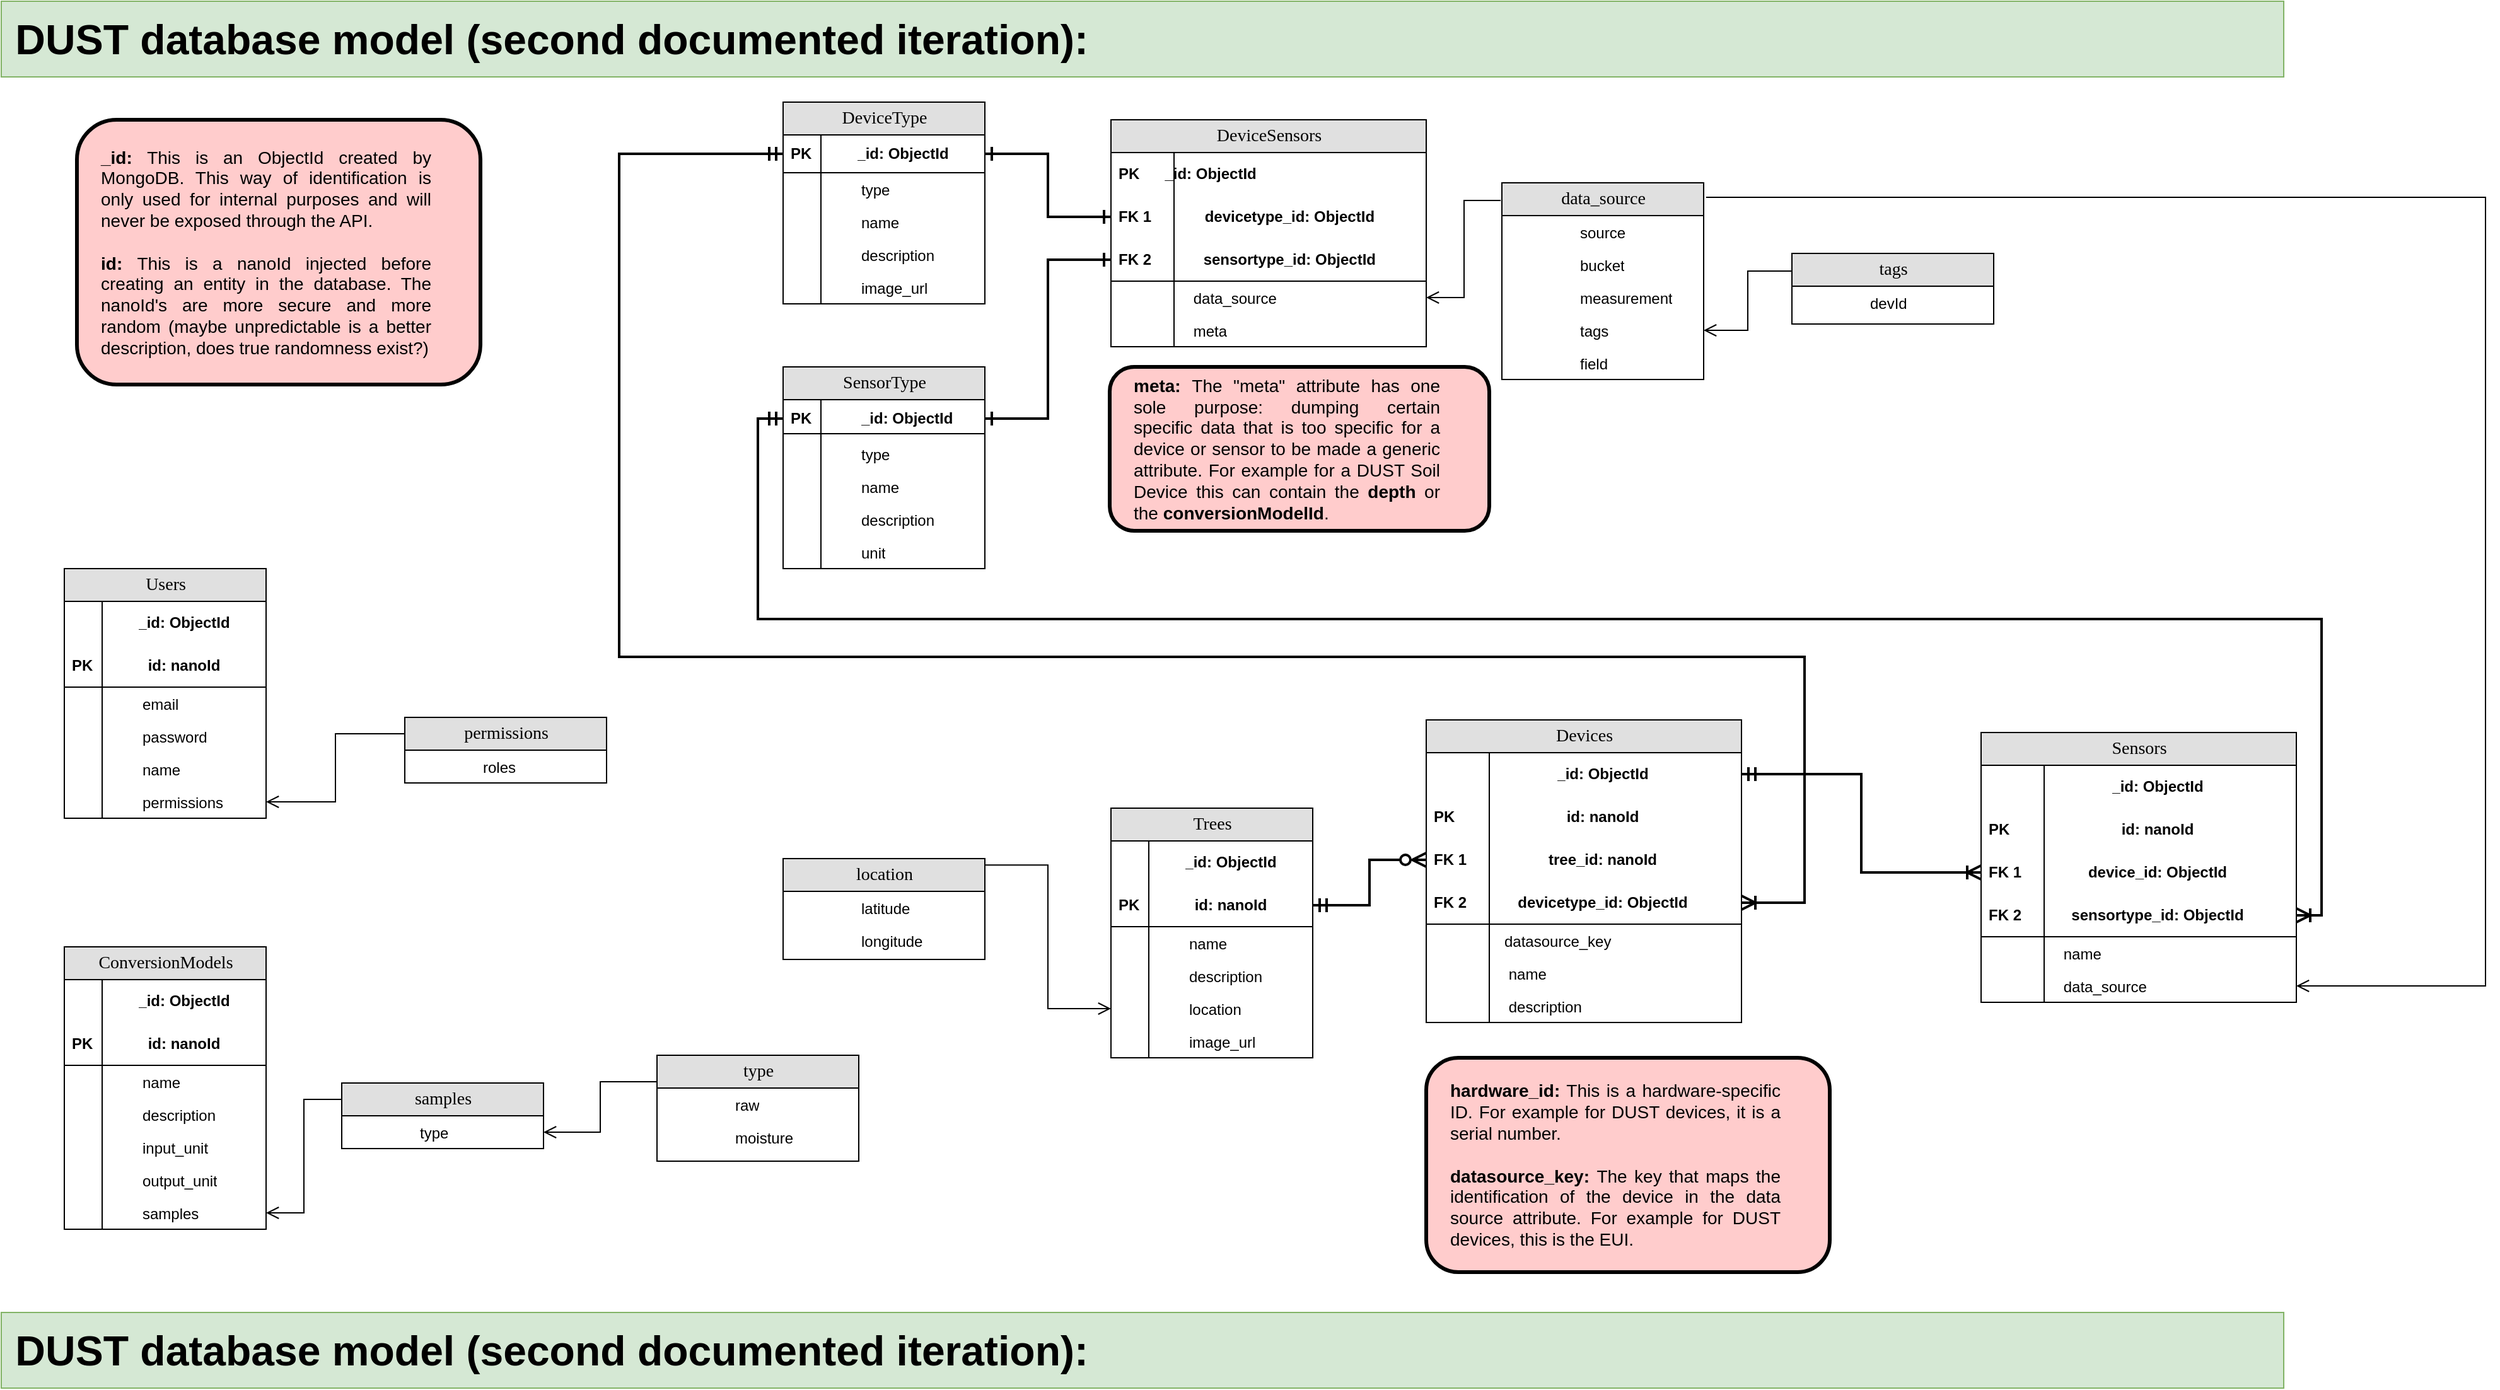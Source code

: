 <mxfile version="20.6.0" type="github">
  <diagram name="Databasemodel" id="e56a1550-8fbb-45ad-956c-1786394a9013">
    <mxGraphModel dx="2770" dy="1263" grid="1" gridSize="10" guides="1" tooltips="1" connect="1" arrows="1" fold="1" page="0" pageScale="1" pageWidth="1100" pageHeight="850" background="#ffffff" math="0" shadow="0">
      <root>
        <mxCell id="0" />
        <mxCell id="1" parent="0" />
        <mxCell id="2e49270ec7c68f3f-1" value="SensorType" style="swimlane;html=1;fontStyle=0;childLayout=stackLayout;horizontal=1;startSize=26;fillColor=#e0e0e0;horizontalStack=0;resizeParent=1;resizeLast=0;collapsible=1;marginBottom=0;swimlaneFillColor=#ffffff;align=center;rounded=0;shadow=0;comic=0;labelBackgroundColor=none;strokeWidth=1;fontFamily=Verdana;fontSize=14" parent="1" vertex="1">
          <mxGeometry x="220" y="310" width="160" height="160" as="geometry">
            <mxRectangle x="290" y="140" width="120" height="30" as="alternateBounds" />
          </mxGeometry>
        </mxCell>
        <mxCell id="2e49270ec7c68f3f-2" value="_id: ObjectId" style="shape=partialRectangle;top=0;left=0;right=0;bottom=0;html=1;align=left;verticalAlign=middle;fillColor=none;spacingLeft=60;spacingRight=4;whiteSpace=wrap;overflow=hidden;rotatable=0;points=[[0,0.5],[1,0.5]];portConstraint=eastwest;dropTarget=0;fontStyle=1;strokeColor=none;strokeWidth=6;labelPosition=center;verticalLabelPosition=middle;" parent="2e49270ec7c68f3f-1" vertex="1">
          <mxGeometry y="26" width="160" height="30" as="geometry" />
        </mxCell>
        <mxCell id="2e49270ec7c68f3f-3" value="PK" style="shape=partialRectangle;fontStyle=1;top=0;left=0;bottom=0;html=1;fillColor=none;align=left;verticalAlign=middle;spacingLeft=4;spacingRight=4;whiteSpace=wrap;overflow=hidden;rotatable=0;points=[];portConstraint=eastwest;part=1;" parent="2e49270ec7c68f3f-2" vertex="1" connectable="0">
          <mxGeometry width="30" height="30" as="geometry" />
        </mxCell>
        <mxCell id="2e49270ec7c68f3f-6" value="type" style="shape=partialRectangle;top=0;left=0;right=0;bottom=0;html=1;align=left;verticalAlign=top;fillColor=none;spacingLeft=60;spacingRight=4;whiteSpace=wrap;overflow=hidden;rotatable=0;points=[[0,0.5],[1,0.5]];portConstraint=eastwest;dropTarget=0;" parent="2e49270ec7c68f3f-1" vertex="1">
          <mxGeometry y="56" width="160" height="26" as="geometry" />
        </mxCell>
        <mxCell id="2e49270ec7c68f3f-7" value="" style="shape=partialRectangle;top=0;left=0;bottom=0;html=1;fillColor=none;align=left;verticalAlign=top;spacingLeft=4;spacingRight=4;whiteSpace=wrap;overflow=hidden;rotatable=0;points=[];portConstraint=eastwest;part=1;" parent="2e49270ec7c68f3f-6" vertex="1" connectable="0">
          <mxGeometry width="30" height="26" as="geometry" />
        </mxCell>
        <mxCell id="Vyco7VZmiszpP_C7B0tZ-24" value="" style="endArrow=none;html=1;rounded=0;fontSize=22;entryX=1;entryY=0.9;entryDx=0;entryDy=0;entryPerimeter=0;" parent="2e49270ec7c68f3f-1" target="2e49270ec7c68f3f-2" edge="1">
          <mxGeometry width="50" height="50" relative="1" as="geometry">
            <mxPoint y="53" as="sourcePoint" />
            <mxPoint x="-90" y="120" as="targetPoint" />
          </mxGeometry>
        </mxCell>
        <mxCell id="Vyco7VZmiszpP_C7B0tZ-25" value="name" style="shape=partialRectangle;top=0;left=0;right=0;bottom=0;html=1;align=left;verticalAlign=top;fillColor=none;spacingLeft=60;spacingRight=4;whiteSpace=wrap;overflow=hidden;rotatable=0;points=[[0,0.5],[1,0.5]];portConstraint=eastwest;dropTarget=0;" parent="2e49270ec7c68f3f-1" vertex="1">
          <mxGeometry y="82" width="160" height="26" as="geometry" />
        </mxCell>
        <mxCell id="Vyco7VZmiszpP_C7B0tZ-26" value="" style="shape=partialRectangle;top=0;left=0;bottom=0;html=1;fillColor=none;align=left;verticalAlign=top;spacingLeft=4;spacingRight=4;whiteSpace=wrap;overflow=hidden;rotatable=0;points=[];portConstraint=eastwest;part=1;" parent="Vyco7VZmiszpP_C7B0tZ-25" vertex="1" connectable="0">
          <mxGeometry width="30" height="26" as="geometry" />
        </mxCell>
        <mxCell id="Vyco7VZmiszpP_C7B0tZ-27" value="description" style="shape=partialRectangle;top=0;left=0;right=0;bottom=0;html=1;align=left;verticalAlign=top;fillColor=none;spacingLeft=60;spacingRight=4;whiteSpace=wrap;overflow=hidden;rotatable=0;points=[[0,0.5],[1,0.5]];portConstraint=eastwest;dropTarget=0;" parent="2e49270ec7c68f3f-1" vertex="1">
          <mxGeometry y="108" width="160" height="26" as="geometry" />
        </mxCell>
        <mxCell id="Vyco7VZmiszpP_C7B0tZ-28" value="" style="shape=partialRectangle;top=0;left=0;bottom=0;html=1;fillColor=none;align=left;verticalAlign=top;spacingLeft=4;spacingRight=4;whiteSpace=wrap;overflow=hidden;rotatable=0;points=[];portConstraint=eastwest;part=1;" parent="Vyco7VZmiszpP_C7B0tZ-27" vertex="1" connectable="0">
          <mxGeometry width="30" height="26" as="geometry" />
        </mxCell>
        <mxCell id="Vyco7VZmiszpP_C7B0tZ-29" value="unit" style="shape=partialRectangle;top=0;left=0;right=0;bottom=0;html=1;align=left;verticalAlign=top;fillColor=none;spacingLeft=60;spacingRight=4;whiteSpace=wrap;overflow=hidden;rotatable=0;points=[[0,0.5],[1,0.5]];portConstraint=eastwest;dropTarget=0;" parent="2e49270ec7c68f3f-1" vertex="1">
          <mxGeometry y="134" width="160" height="26" as="geometry" />
        </mxCell>
        <mxCell id="Vyco7VZmiszpP_C7B0tZ-30" value="" style="shape=partialRectangle;top=0;left=0;bottom=0;html=1;fillColor=none;align=left;verticalAlign=top;spacingLeft=4;spacingRight=4;whiteSpace=wrap;overflow=hidden;rotatable=0;points=[];portConstraint=eastwest;part=1;" parent="Vyco7VZmiszpP_C7B0tZ-29" vertex="1" connectable="0">
          <mxGeometry width="30" height="26" as="geometry" />
        </mxCell>
        <mxCell id="2e49270ec7c68f3f-8" value="DeviceType" style="swimlane;html=1;fontStyle=0;childLayout=stackLayout;horizontal=1;startSize=26;fillColor=#e0e0e0;horizontalStack=0;resizeParent=1;resizeLast=0;collapsible=1;marginBottom=0;swimlaneFillColor=#ffffff;align=center;rounded=0;shadow=0;comic=0;labelBackgroundColor=none;strokeWidth=1;fontFamily=Verdana;fontSize=14;swimlaneLine=1;" parent="1" vertex="1">
          <mxGeometry x="220" y="100" width="160" height="160" as="geometry">
            <mxRectangle x="570" y="154" width="80" height="30" as="alternateBounds" />
          </mxGeometry>
        </mxCell>
        <mxCell id="Vyco7VZmiszpP_C7B0tZ-54" value="_id: ObjectId" style="shape=partialRectangle;top=0;left=0;right=0;bottom=1;html=1;align=center;verticalAlign=middle;fillColor=none;spacingLeft=34;spacingRight=4;whiteSpace=wrap;overflow=hidden;rotatable=0;points=[[0,0.5],[1,0.5]];portConstraint=eastwest;dropTarget=0;fontStyle=1;" parent="2e49270ec7c68f3f-8" vertex="1">
          <mxGeometry y="26" width="160" height="30" as="geometry" />
        </mxCell>
        <mxCell id="Vyco7VZmiszpP_C7B0tZ-55" value="&lt;b&gt;PK&lt;/b&gt;" style="shape=partialRectangle;top=0;left=0;bottom=0;html=1;fillColor=none;align=left;verticalAlign=middle;spacingLeft=4;spacingRight=4;whiteSpace=wrap;overflow=hidden;rotatable=0;points=[];portConstraint=eastwest;part=1;" parent="Vyco7VZmiszpP_C7B0tZ-54" vertex="1" connectable="0">
          <mxGeometry width="30" height="30" as="geometry" />
        </mxCell>
        <mxCell id="Vyco7VZmiszpP_C7B0tZ-33" value="type" style="shape=partialRectangle;top=0;left=0;right=0;bottom=0;html=1;align=left;verticalAlign=top;fillColor=none;spacingLeft=60;spacingRight=4;whiteSpace=wrap;overflow=hidden;rotatable=0;points=[[0,0.5],[1,0.5]];portConstraint=eastwest;dropTarget=0;" parent="2e49270ec7c68f3f-8" vertex="1">
          <mxGeometry y="56" width="160" height="26" as="geometry" />
        </mxCell>
        <mxCell id="Vyco7VZmiszpP_C7B0tZ-34" value="" style="shape=partialRectangle;top=0;left=0;bottom=0;html=1;fillColor=none;align=left;verticalAlign=top;spacingLeft=4;spacingRight=4;whiteSpace=wrap;overflow=hidden;rotatable=0;points=[];portConstraint=eastwest;part=1;" parent="Vyco7VZmiszpP_C7B0tZ-33" vertex="1" connectable="0">
          <mxGeometry width="30" height="26" as="geometry" />
        </mxCell>
        <mxCell id="Vyco7VZmiszpP_C7B0tZ-35" value="name" style="shape=partialRectangle;top=0;left=0;right=0;bottom=0;html=1;align=left;verticalAlign=top;fillColor=none;spacingLeft=60;spacingRight=4;whiteSpace=wrap;overflow=hidden;rotatable=0;points=[[0,0.5],[1,0.5]];portConstraint=eastwest;dropTarget=0;" parent="2e49270ec7c68f3f-8" vertex="1">
          <mxGeometry y="82" width="160" height="26" as="geometry" />
        </mxCell>
        <mxCell id="Vyco7VZmiszpP_C7B0tZ-36" value="" style="shape=partialRectangle;top=0;left=0;bottom=0;html=1;fillColor=none;align=left;verticalAlign=top;spacingLeft=4;spacingRight=4;whiteSpace=wrap;overflow=hidden;rotatable=0;points=[];portConstraint=eastwest;part=1;" parent="Vyco7VZmiszpP_C7B0tZ-35" vertex="1" connectable="0">
          <mxGeometry width="30" height="26" as="geometry" />
        </mxCell>
        <mxCell id="Vyco7VZmiszpP_C7B0tZ-37" value="description" style="shape=partialRectangle;top=0;left=0;right=0;bottom=0;html=1;align=left;verticalAlign=top;fillColor=none;spacingLeft=60;spacingRight=4;whiteSpace=wrap;overflow=hidden;rotatable=0;points=[[0,0.5],[1,0.5]];portConstraint=eastwest;dropTarget=0;" parent="2e49270ec7c68f3f-8" vertex="1">
          <mxGeometry y="108" width="160" height="26" as="geometry" />
        </mxCell>
        <mxCell id="Vyco7VZmiszpP_C7B0tZ-38" value="" style="shape=partialRectangle;top=0;left=0;bottom=0;html=1;fillColor=none;align=left;verticalAlign=top;spacingLeft=4;spacingRight=4;whiteSpace=wrap;overflow=hidden;rotatable=0;points=[];portConstraint=eastwest;part=1;" parent="Vyco7VZmiszpP_C7B0tZ-37" vertex="1" connectable="0">
          <mxGeometry width="30" height="26" as="geometry" />
        </mxCell>
        <mxCell id="Vyco7VZmiszpP_C7B0tZ-40" value="image_url" style="shape=partialRectangle;top=0;left=0;right=0;bottom=0;html=1;align=left;verticalAlign=top;fillColor=none;spacingLeft=60;spacingRight=4;whiteSpace=wrap;overflow=hidden;rotatable=0;points=[[0,0.5],[1,0.5]];portConstraint=eastwest;dropTarget=0;" parent="2e49270ec7c68f3f-8" vertex="1">
          <mxGeometry y="134" width="160" height="26" as="geometry" />
        </mxCell>
        <mxCell id="Vyco7VZmiszpP_C7B0tZ-41" value="" style="shape=partialRectangle;top=0;left=0;bottom=0;html=1;fillColor=none;align=left;verticalAlign=top;spacingLeft=4;spacingRight=4;whiteSpace=wrap;overflow=hidden;rotatable=0;points=[];portConstraint=eastwest;part=1;" parent="Vyco7VZmiszpP_C7B0tZ-40" vertex="1" connectable="0">
          <mxGeometry width="30" height="26" as="geometry" />
        </mxCell>
        <mxCell id="2e49270ec7c68f3f-19" value="DeviceSensors" style="swimlane;html=1;fontStyle=0;childLayout=stackLayout;horizontal=1;startSize=26;fillColor=#e0e0e0;horizontalStack=0;resizeParent=1;resizeLast=0;collapsible=1;marginBottom=0;swimlaneFillColor=#ffffff;align=center;rounded=0;shadow=0;comic=0;labelBackgroundColor=none;strokeWidth=1;fontFamily=Verdana;fontSize=14" parent="1" vertex="1">
          <mxGeometry x="480" y="114" width="250" height="180" as="geometry" />
        </mxCell>
        <mxCell id="2e49270ec7c68f3f-20" value="&lt;div style=&quot;&quot;&gt;&lt;span style=&quot;background-color: initial;&quot;&gt;&lt;span style=&quot;white-space: pre;&quot;&gt; &lt;/span&gt;&lt;span style=&quot;white-space: pre;&quot;&gt; &lt;/span&gt;_id: ObjectId&lt;/span&gt;&lt;/div&gt;" style="shape=partialRectangle;top=0;left=0;right=0;bottom=1;html=1;align=left;verticalAlign=middle;fillColor=none;spacingLeft=34;spacingRight=4;whiteSpace=wrap;overflow=hidden;rotatable=0;points=[[0,0.5],[1,0.5]];portConstraint=eastwest;dropTarget=0;fontStyle=1;strokeColor=none;" parent="2e49270ec7c68f3f-19" vertex="1">
          <mxGeometry y="26" width="250" height="34" as="geometry" />
        </mxCell>
        <mxCell id="2e49270ec7c68f3f-21" value="&lt;b&gt;PK&lt;/b&gt;" style="shape=partialRectangle;top=0;left=0;bottom=0;html=1;fillColor=none;align=left;verticalAlign=middle;spacingLeft=4;spacingRight=4;whiteSpace=wrap;overflow=hidden;rotatable=0;points=[];portConstraint=eastwest;part=1;" parent="2e49270ec7c68f3f-20" vertex="1" connectable="0">
          <mxGeometry width="50" height="34" as="geometry" />
        </mxCell>
        <mxCell id="Vyco7VZmiszpP_C7B0tZ-42" value="&lt;span style=&quot;white-space: pre;&quot;&gt; &lt;/span&gt;devicetype_id: ObjectId" style="shape=partialRectangle;top=0;left=0;right=0;bottom=1;html=1;align=center;verticalAlign=middle;fillColor=none;spacingLeft=34;spacingRight=4;whiteSpace=wrap;overflow=hidden;rotatable=0;points=[[0,0.5],[1,0.5]];portConstraint=eastwest;dropTarget=0;fontStyle=1;strokeColor=none;" parent="2e49270ec7c68f3f-19" vertex="1">
          <mxGeometry y="60" width="250" height="34" as="geometry" />
        </mxCell>
        <mxCell id="Vyco7VZmiszpP_C7B0tZ-43" value="&lt;b&gt;FK 1&lt;/b&gt;" style="shape=partialRectangle;top=0;left=0;bottom=0;html=1;fillColor=none;align=left;verticalAlign=middle;spacingLeft=4;spacingRight=4;whiteSpace=wrap;overflow=hidden;rotatable=0;points=[];portConstraint=eastwest;part=1;" parent="Vyco7VZmiszpP_C7B0tZ-42" vertex="1" connectable="0">
          <mxGeometry width="50" height="34" as="geometry" />
        </mxCell>
        <mxCell id="Vyco7VZmiszpP_C7B0tZ-44" value="&lt;span style=&quot;white-space: pre;&quot;&gt; &lt;/span&gt;sensortype_id: ObjectId" style="shape=partialRectangle;top=0;left=0;right=0;bottom=1;html=1;align=center;verticalAlign=middle;fillColor=none;spacingLeft=34;spacingRight=4;whiteSpace=wrap;overflow=hidden;rotatable=0;points=[[0,0.5],[1,0.5]];portConstraint=eastwest;dropTarget=0;fontStyle=1;strokeColor=default;" parent="2e49270ec7c68f3f-19" vertex="1">
          <mxGeometry y="94" width="250" height="34" as="geometry" />
        </mxCell>
        <mxCell id="Vyco7VZmiszpP_C7B0tZ-45" value="&lt;b&gt;FK 2&lt;/b&gt;" style="shape=partialRectangle;top=0;left=0;bottom=0;html=1;fillColor=none;align=left;verticalAlign=middle;spacingLeft=4;spacingRight=4;whiteSpace=wrap;overflow=hidden;rotatable=0;points=[];portConstraint=eastwest;part=1;" parent="Vyco7VZmiszpP_C7B0tZ-44" vertex="1" connectable="0">
          <mxGeometry width="50" height="34" as="geometry" />
        </mxCell>
        <mxCell id="Vyco7VZmiszpP_C7B0tZ-56" value="&lt;span style=&quot;white-space: pre;&quot;&gt; &lt;/span&gt;data_source" style="shape=partialRectangle;top=0;left=0;right=0;bottom=0;html=1;align=left;verticalAlign=top;fillColor=none;spacingLeft=60;spacingRight=4;whiteSpace=wrap;overflow=hidden;rotatable=0;points=[[0,0.5],[1,0.5]];portConstraint=eastwest;dropTarget=0;" parent="2e49270ec7c68f3f-19" vertex="1">
          <mxGeometry y="128" width="250" height="26" as="geometry" />
        </mxCell>
        <mxCell id="Vyco7VZmiszpP_C7B0tZ-57" value="" style="shape=partialRectangle;top=0;left=0;bottom=0;html=1;fillColor=none;align=left;verticalAlign=top;spacingLeft=4;spacingRight=4;whiteSpace=wrap;overflow=hidden;rotatable=0;points=[];portConstraint=eastwest;part=1;" parent="Vyco7VZmiszpP_C7B0tZ-56" vertex="1" connectable="0">
          <mxGeometry width="50" height="26" as="geometry" />
        </mxCell>
        <mxCell id="Vyco7VZmiszpP_C7B0tZ-58" value="&lt;span style=&quot;white-space: pre;&quot;&gt; &lt;/span&gt;meta" style="shape=partialRectangle;top=0;left=0;right=0;bottom=0;html=1;align=left;verticalAlign=top;fillColor=none;spacingLeft=60;spacingRight=4;whiteSpace=wrap;overflow=hidden;rotatable=0;points=[[0,0.5],[1,0.5]];portConstraint=eastwest;dropTarget=0;" parent="2e49270ec7c68f3f-19" vertex="1">
          <mxGeometry y="154" width="250" height="26" as="geometry" />
        </mxCell>
        <mxCell id="Vyco7VZmiszpP_C7B0tZ-59" value="" style="shape=partialRectangle;top=0;left=0;bottom=0;html=1;fillColor=none;align=left;verticalAlign=top;spacingLeft=4;spacingRight=4;whiteSpace=wrap;overflow=hidden;rotatable=0;points=[];portConstraint=eastwest;part=1;" parent="Vyco7VZmiszpP_C7B0tZ-58" vertex="1" connectable="0">
          <mxGeometry width="50" height="26" as="geometry" />
        </mxCell>
        <mxCell id="2e49270ec7c68f3f-64" value="data_source" style="swimlane;html=1;fontStyle=0;childLayout=stackLayout;horizontal=1;startSize=26;fillColor=#e0e0e0;horizontalStack=0;resizeParent=1;resizeLast=0;collapsible=1;marginBottom=0;swimlaneFillColor=#ffffff;align=center;rounded=0;shadow=0;comic=0;labelBackgroundColor=none;strokeWidth=1;fontFamily=Verdana;fontSize=14" parent="1" vertex="1">
          <mxGeometry x="790" y="164" width="160" height="156" as="geometry" />
        </mxCell>
        <mxCell id="2e49270ec7c68f3f-69" value="source" style="shape=partialRectangle;top=0;left=0;right=0;bottom=0;html=1;align=left;verticalAlign=top;fillColor=none;spacingLeft=60;spacingRight=4;whiteSpace=wrap;overflow=hidden;rotatable=0;points=[[0,0.5],[1,0.5]];portConstraint=eastwest;dropTarget=0;" parent="2e49270ec7c68f3f-64" vertex="1">
          <mxGeometry y="26" width="160" height="26" as="geometry" />
        </mxCell>
        <mxCell id="Vyco7VZmiszpP_C7B0tZ-60" value="bucket" style="shape=partialRectangle;top=0;left=0;right=0;bottom=0;html=1;align=left;verticalAlign=top;fillColor=none;spacingLeft=60;spacingRight=4;whiteSpace=wrap;overflow=hidden;rotatable=0;points=[[0,0.5],[1,0.5]];portConstraint=eastwest;dropTarget=0;" parent="2e49270ec7c68f3f-64" vertex="1">
          <mxGeometry y="52" width="160" height="26" as="geometry" />
        </mxCell>
        <mxCell id="Vyco7VZmiszpP_C7B0tZ-61" value="measurement" style="shape=partialRectangle;top=0;left=0;right=0;bottom=0;html=1;align=left;verticalAlign=top;fillColor=none;spacingLeft=60;spacingRight=4;whiteSpace=wrap;overflow=hidden;rotatable=0;points=[[0,0.5],[1,0.5]];portConstraint=eastwest;dropTarget=0;" parent="2e49270ec7c68f3f-64" vertex="1">
          <mxGeometry y="78" width="160" height="26" as="geometry" />
        </mxCell>
        <mxCell id="Vyco7VZmiszpP_C7B0tZ-62" value="tags" style="shape=partialRectangle;top=0;left=0;right=0;bottom=0;html=1;align=left;verticalAlign=top;fillColor=none;spacingLeft=60;spacingRight=4;whiteSpace=wrap;overflow=hidden;rotatable=0;points=[[0,0.5],[1,0.5]];portConstraint=eastwest;dropTarget=0;" parent="2e49270ec7c68f3f-64" vertex="1">
          <mxGeometry y="104" width="160" height="26" as="geometry" />
        </mxCell>
        <mxCell id="Vyco7VZmiszpP_C7B0tZ-63" value="field" style="shape=partialRectangle;top=0;left=0;right=0;bottom=0;html=1;align=left;verticalAlign=top;fillColor=none;spacingLeft=60;spacingRight=4;whiteSpace=wrap;overflow=hidden;rotatable=0;points=[[0,0.5],[1,0.5]];portConstraint=eastwest;dropTarget=0;" parent="2e49270ec7c68f3f-64" vertex="1">
          <mxGeometry y="130" width="160" height="26" as="geometry" />
        </mxCell>
        <mxCell id="Vyco7VZmiszpP_C7B0tZ-2" value="&lt;font style=&quot;font-size: 33px;&quot;&gt;&lt;span style=&quot;font-size: 33px;&quot;&gt;&lt;span style=&quot;white-space: pre; font-size: 33px;&quot;&gt; &lt;/span&gt;DUST database model (second documented iteration):&lt;/span&gt;&lt;/font&gt;" style="rounded=0;whiteSpace=wrap;html=1;fillColor=#d5e8d4;strokeColor=#82b366;align=left;fontStyle=1;fontSize=33;" parent="1" vertex="1">
          <mxGeometry x="-400" y="20" width="1810" height="60" as="geometry" />
        </mxCell>
        <mxCell id="Vyco7VZmiszpP_C7B0tZ-48" style="edgeStyle=orthogonalEdgeStyle;rounded=0;orthogonalLoop=1;jettySize=auto;html=1;exitX=0;exitY=0.5;exitDx=0;exitDy=0;entryX=1;entryY=0.5;entryDx=0;entryDy=0;fontSize=22;startArrow=ERone;startFill=0;endArrow=ERone;endFill=0;strokeWidth=2;endSize=8;startSize=8;" parent="1" source="Vyco7VZmiszpP_C7B0tZ-44" target="2e49270ec7c68f3f-2" edge="1">
          <mxGeometry relative="1" as="geometry" />
        </mxCell>
        <mxCell id="Vyco7VZmiszpP_C7B0tZ-49" style="edgeStyle=orthogonalEdgeStyle;rounded=0;orthogonalLoop=1;jettySize=auto;html=1;exitX=0;exitY=0.5;exitDx=0;exitDy=0;entryX=1;entryY=0.5;entryDx=0;entryDy=0;fontSize=22;startArrow=ERone;startFill=0;endArrow=ERone;endFill=0;strokeWidth=2;endSize=8;startSize=8;" parent="1" source="Vyco7VZmiszpP_C7B0tZ-42" target="Vyco7VZmiszpP_C7B0tZ-54" edge="1">
          <mxGeometry relative="1" as="geometry" />
        </mxCell>
        <mxCell id="Vyco7VZmiszpP_C7B0tZ-65" value="tags" style="swimlane;html=1;fontStyle=0;childLayout=stackLayout;horizontal=1;startSize=26;fillColor=#e0e0e0;horizontalStack=0;resizeParent=1;resizeLast=0;collapsible=1;marginBottom=0;swimlaneFillColor=#ffffff;align=center;rounded=0;shadow=0;comic=0;labelBackgroundColor=none;strokeWidth=1;fontFamily=Verdana;fontSize=14" parent="1" vertex="1">
          <mxGeometry x="1020" y="220" width="160" height="56" as="geometry" />
        </mxCell>
        <mxCell id="Vyco7VZmiszpP_C7B0tZ-66" value="devId" style="shape=partialRectangle;top=0;left=0;right=0;bottom=0;html=1;align=left;verticalAlign=top;fillColor=none;spacingLeft=60;spacingRight=4;whiteSpace=wrap;overflow=hidden;rotatable=0;points=[[0,0.5],[1,0.5]];portConstraint=eastwest;dropTarget=0;" parent="Vyco7VZmiszpP_C7B0tZ-65" vertex="1">
          <mxGeometry y="26" width="160" height="26" as="geometry" />
        </mxCell>
        <mxCell id="Vyco7VZmiszpP_C7B0tZ-71" style="edgeStyle=orthogonalEdgeStyle;rounded=0;orthogonalLoop=1;jettySize=auto;html=1;exitX=1;exitY=0.5;exitDx=0;exitDy=0;entryX=-0.006;entryY=0.09;entryDx=0;entryDy=0;entryPerimeter=0;fontSize=22;startArrow=open;startFill=0;endArrow=none;endFill=0;endSize=8;startSize=8;" parent="1" source="Vyco7VZmiszpP_C7B0tZ-56" target="2e49270ec7c68f3f-64" edge="1">
          <mxGeometry relative="1" as="geometry" />
        </mxCell>
        <mxCell id="Vyco7VZmiszpP_C7B0tZ-72" style="edgeStyle=orthogonalEdgeStyle;rounded=0;orthogonalLoop=1;jettySize=auto;html=1;exitX=1;exitY=0.5;exitDx=0;exitDy=0;entryX=0;entryY=0.25;entryDx=0;entryDy=0;fontSize=22;startArrow=open;startFill=0;endArrow=none;endFill=0;endSize=8;startSize=8;" parent="1" source="Vyco7VZmiszpP_C7B0tZ-62" target="Vyco7VZmiszpP_C7B0tZ-65" edge="1">
          <mxGeometry relative="1" as="geometry" />
        </mxCell>
        <mxCell id="Vyco7VZmiszpP_C7B0tZ-85" value="Trees" style="swimlane;html=1;fontStyle=0;childLayout=stackLayout;horizontal=1;startSize=26;fillColor=#e0e0e0;horizontalStack=0;resizeParent=1;resizeLast=0;collapsible=1;marginBottom=0;swimlaneFillColor=#ffffff;align=center;rounded=0;shadow=0;comic=0;labelBackgroundColor=none;strokeWidth=1;fontFamily=Verdana;fontSize=14" parent="1" vertex="1">
          <mxGeometry x="480" y="660" width="160" height="198" as="geometry" />
        </mxCell>
        <mxCell id="Vyco7VZmiszpP_C7B0tZ-86" value="_id: ObjectId" style="shape=partialRectangle;top=0;left=0;right=0;bottom=1;html=1;align=center;verticalAlign=middle;fillColor=none;spacingLeft=34;spacingRight=4;whiteSpace=wrap;overflow=hidden;rotatable=0;points=[[0,0.5],[1,0.5]];portConstraint=eastwest;dropTarget=0;fontStyle=1;strokeColor=none;" parent="Vyco7VZmiszpP_C7B0tZ-85" vertex="1">
          <mxGeometry y="26" width="160" height="34" as="geometry" />
        </mxCell>
        <mxCell id="Vyco7VZmiszpP_C7B0tZ-87" value="" style="shape=partialRectangle;top=0;left=0;bottom=0;html=1;fillColor=none;align=left;verticalAlign=middle;spacingLeft=4;spacingRight=4;whiteSpace=wrap;overflow=hidden;rotatable=0;points=[];portConstraint=eastwest;part=1;" parent="Vyco7VZmiszpP_C7B0tZ-86" vertex="1" connectable="0">
          <mxGeometry width="30" height="34" as="geometry" />
        </mxCell>
        <mxCell id="Vyco7VZmiszpP_C7B0tZ-90" value="id: nanoId" style="shape=partialRectangle;top=0;left=0;right=0;bottom=1;html=1;align=center;verticalAlign=middle;fillColor=none;spacingLeft=34;spacingRight=4;whiteSpace=wrap;overflow=hidden;rotatable=0;points=[[0,0.5],[1,0.5]];portConstraint=eastwest;dropTarget=0;fontStyle=1;strokeColor=default;" parent="Vyco7VZmiszpP_C7B0tZ-85" vertex="1">
          <mxGeometry y="60" width="160" height="34" as="geometry" />
        </mxCell>
        <mxCell id="Vyco7VZmiszpP_C7B0tZ-91" value="&lt;b&gt;PK&lt;/b&gt;" style="shape=partialRectangle;top=0;left=0;bottom=0;html=1;fillColor=none;align=left;verticalAlign=middle;spacingLeft=4;spacingRight=4;whiteSpace=wrap;overflow=hidden;rotatable=0;points=[];portConstraint=eastwest;part=1;" parent="Vyco7VZmiszpP_C7B0tZ-90" vertex="1" connectable="0">
          <mxGeometry width="30" height="34" as="geometry" />
        </mxCell>
        <mxCell id="Vyco7VZmiszpP_C7B0tZ-96" value="name" style="shape=partialRectangle;top=0;left=0;right=0;bottom=0;html=1;align=left;verticalAlign=top;fillColor=none;spacingLeft=60;spacingRight=4;whiteSpace=wrap;overflow=hidden;rotatable=0;points=[[0,0.5],[1,0.5]];portConstraint=eastwest;dropTarget=0;" parent="Vyco7VZmiszpP_C7B0tZ-85" vertex="1">
          <mxGeometry y="94" width="160" height="26" as="geometry" />
        </mxCell>
        <mxCell id="Vyco7VZmiszpP_C7B0tZ-97" value="" style="shape=partialRectangle;top=0;left=0;bottom=0;html=1;fillColor=none;align=left;verticalAlign=top;spacingLeft=4;spacingRight=4;whiteSpace=wrap;overflow=hidden;rotatable=0;points=[];portConstraint=eastwest;part=1;" parent="Vyco7VZmiszpP_C7B0tZ-96" vertex="1" connectable="0">
          <mxGeometry width="30" height="26" as="geometry" />
        </mxCell>
        <mxCell id="Vyco7VZmiszpP_C7B0tZ-98" value="description" style="shape=partialRectangle;top=0;left=0;right=0;bottom=0;html=1;align=left;verticalAlign=top;fillColor=none;spacingLeft=60;spacingRight=4;whiteSpace=wrap;overflow=hidden;rotatable=0;points=[[0,0.5],[1,0.5]];portConstraint=eastwest;dropTarget=0;" parent="Vyco7VZmiszpP_C7B0tZ-85" vertex="1">
          <mxGeometry y="120" width="160" height="26" as="geometry" />
        </mxCell>
        <mxCell id="Vyco7VZmiszpP_C7B0tZ-99" value="" style="shape=partialRectangle;top=0;left=0;bottom=0;html=1;fillColor=none;align=left;verticalAlign=top;spacingLeft=4;spacingRight=4;whiteSpace=wrap;overflow=hidden;rotatable=0;points=[];portConstraint=eastwest;part=1;" parent="Vyco7VZmiszpP_C7B0tZ-98" vertex="1" connectable="0">
          <mxGeometry width="30" height="26" as="geometry" />
        </mxCell>
        <mxCell id="Vyco7VZmiszpP_C7B0tZ-106" value="location" style="shape=partialRectangle;top=0;left=0;right=0;bottom=0;html=1;align=left;verticalAlign=top;fillColor=none;spacingLeft=60;spacingRight=4;whiteSpace=wrap;overflow=hidden;rotatable=0;points=[[0,0.5],[1,0.5]];portConstraint=eastwest;dropTarget=0;" parent="Vyco7VZmiszpP_C7B0tZ-85" vertex="1">
          <mxGeometry y="146" width="160" height="26" as="geometry" />
        </mxCell>
        <mxCell id="Vyco7VZmiszpP_C7B0tZ-107" value="" style="shape=partialRectangle;top=0;left=0;bottom=0;html=1;fillColor=none;align=left;verticalAlign=top;spacingLeft=4;spacingRight=4;whiteSpace=wrap;overflow=hidden;rotatable=0;points=[];portConstraint=eastwest;part=1;" parent="Vyco7VZmiszpP_C7B0tZ-106" vertex="1" connectable="0">
          <mxGeometry width="30" height="26" as="geometry" />
        </mxCell>
        <mxCell id="Vyco7VZmiszpP_C7B0tZ-109" value="image_url" style="shape=partialRectangle;top=0;left=0;right=0;bottom=0;html=1;align=left;verticalAlign=top;fillColor=none;spacingLeft=60;spacingRight=4;whiteSpace=wrap;overflow=hidden;rotatable=0;points=[[0,0.5],[1,0.5]];portConstraint=eastwest;dropTarget=0;" parent="Vyco7VZmiszpP_C7B0tZ-85" vertex="1">
          <mxGeometry y="172" width="160" height="26" as="geometry" />
        </mxCell>
        <mxCell id="Vyco7VZmiszpP_C7B0tZ-110" value="" style="shape=partialRectangle;top=0;left=0;bottom=0;html=1;fillColor=none;align=left;verticalAlign=top;spacingLeft=4;spacingRight=4;whiteSpace=wrap;overflow=hidden;rotatable=0;points=[];portConstraint=eastwest;part=1;" parent="Vyco7VZmiszpP_C7B0tZ-109" vertex="1" connectable="0">
          <mxGeometry width="30" height="26" as="geometry" />
        </mxCell>
        <mxCell id="Vyco7VZmiszpP_C7B0tZ-100" value="location" style="swimlane;html=1;fontStyle=0;childLayout=stackLayout;horizontal=1;startSize=26;fillColor=#e0e0e0;horizontalStack=0;resizeParent=1;resizeLast=0;collapsible=1;marginBottom=0;swimlaneFillColor=#ffffff;align=center;rounded=0;shadow=0;comic=0;labelBackgroundColor=none;strokeWidth=1;fontFamily=Verdana;fontSize=14" parent="1" vertex="1">
          <mxGeometry x="220" y="700" width="160" height="80" as="geometry" />
        </mxCell>
        <mxCell id="Vyco7VZmiszpP_C7B0tZ-101" value="latitude" style="shape=partialRectangle;top=0;left=0;right=0;bottom=0;html=1;align=left;verticalAlign=top;fillColor=none;spacingLeft=60;spacingRight=4;whiteSpace=wrap;overflow=hidden;rotatable=0;points=[[0,0.5],[1,0.5]];portConstraint=eastwest;dropTarget=0;" parent="Vyco7VZmiszpP_C7B0tZ-100" vertex="1">
          <mxGeometry y="26" width="160" height="26" as="geometry" />
        </mxCell>
        <mxCell id="Vyco7VZmiszpP_C7B0tZ-102" value="longitude" style="shape=partialRectangle;top=0;left=0;right=0;bottom=0;html=1;align=left;verticalAlign=top;fillColor=none;spacingLeft=60;spacingRight=4;whiteSpace=wrap;overflow=hidden;rotatable=0;points=[[0,0.5],[1,0.5]];portConstraint=eastwest;dropTarget=0;" parent="Vyco7VZmiszpP_C7B0tZ-100" vertex="1">
          <mxGeometry y="52" width="160" height="26" as="geometry" />
        </mxCell>
        <mxCell id="Vyco7VZmiszpP_C7B0tZ-108" style="edgeStyle=orthogonalEdgeStyle;rounded=0;orthogonalLoop=1;jettySize=auto;html=1;exitX=0;exitY=0.5;exitDx=0;exitDy=0;entryX=1;entryY=0.064;entryDx=0;entryDy=0;entryPerimeter=0;fontSize=22;startArrow=open;startFill=0;endArrow=none;endFill=0;endSize=8;startSize=8;" parent="1" source="Vyco7VZmiszpP_C7B0tZ-106" target="Vyco7VZmiszpP_C7B0tZ-100" edge="1">
          <mxGeometry relative="1" as="geometry" />
        </mxCell>
        <mxCell id="Vyco7VZmiszpP_C7B0tZ-111" value="Devices" style="swimlane;html=1;fontStyle=0;childLayout=stackLayout;horizontal=1;startSize=26;fillColor=#e0e0e0;horizontalStack=0;resizeParent=1;resizeLast=0;collapsible=1;marginBottom=0;swimlaneFillColor=#ffffff;align=center;rounded=0;shadow=0;comic=0;labelBackgroundColor=none;strokeWidth=1;fontFamily=Verdana;fontSize=14" parent="1" vertex="1">
          <mxGeometry x="730" y="590" width="250" height="240" as="geometry" />
        </mxCell>
        <mxCell id="Vyco7VZmiszpP_C7B0tZ-112" value="_id: ObjectId" style="shape=partialRectangle;top=0;left=0;right=0;bottom=1;html=1;align=center;verticalAlign=middle;fillColor=none;spacingLeft=34;spacingRight=4;whiteSpace=wrap;overflow=hidden;rotatable=0;points=[[0,0.5],[1,0.5]];portConstraint=eastwest;dropTarget=0;fontStyle=1;strokeColor=none;" parent="Vyco7VZmiszpP_C7B0tZ-111" vertex="1">
          <mxGeometry y="26" width="250" height="34" as="geometry" />
        </mxCell>
        <mxCell id="Vyco7VZmiszpP_C7B0tZ-113" value="" style="shape=partialRectangle;top=0;left=0;bottom=0;html=1;fillColor=none;align=left;verticalAlign=middle;spacingLeft=4;spacingRight=4;whiteSpace=wrap;overflow=hidden;rotatable=0;points=[];portConstraint=eastwest;part=1;" parent="Vyco7VZmiszpP_C7B0tZ-112" vertex="1" connectable="0">
          <mxGeometry width="50" height="34" as="geometry" />
        </mxCell>
        <mxCell id="Vyco7VZmiszpP_C7B0tZ-114" value="id: nanoId" style="shape=partialRectangle;top=0;left=0;right=0;bottom=1;html=1;align=center;verticalAlign=middle;fillColor=none;spacingLeft=34;spacingRight=4;whiteSpace=wrap;overflow=hidden;rotatable=0;points=[[0,0.5],[1,0.5]];portConstraint=eastwest;dropTarget=0;fontStyle=1;strokeColor=none;" parent="Vyco7VZmiszpP_C7B0tZ-111" vertex="1">
          <mxGeometry y="60" width="250" height="34" as="geometry" />
        </mxCell>
        <mxCell id="Vyco7VZmiszpP_C7B0tZ-115" value="&lt;b&gt;PK&lt;/b&gt;" style="shape=partialRectangle;top=0;left=0;bottom=0;html=1;fillColor=none;align=left;verticalAlign=middle;spacingLeft=4;spacingRight=4;whiteSpace=wrap;overflow=hidden;rotatable=0;points=[];portConstraint=eastwest;part=1;" parent="Vyco7VZmiszpP_C7B0tZ-114" vertex="1" connectable="0">
          <mxGeometry width="50" height="34" as="geometry" />
        </mxCell>
        <mxCell id="Vyco7VZmiszpP_C7B0tZ-116" value="tree_id: nanoId" style="shape=partialRectangle;top=0;left=0;right=0;bottom=1;html=1;align=center;verticalAlign=middle;fillColor=none;spacingLeft=34;spacingRight=4;whiteSpace=wrap;overflow=hidden;rotatable=0;points=[[0,0.5],[1,0.5]];portConstraint=eastwest;dropTarget=0;fontStyle=1;strokeColor=none;" parent="Vyco7VZmiszpP_C7B0tZ-111" vertex="1">
          <mxGeometry y="94" width="250" height="34" as="geometry" />
        </mxCell>
        <mxCell id="Vyco7VZmiszpP_C7B0tZ-117" value="&lt;b&gt;FK 1&lt;/b&gt;" style="shape=partialRectangle;top=0;left=0;bottom=0;html=1;fillColor=none;align=left;verticalAlign=middle;spacingLeft=4;spacingRight=4;whiteSpace=wrap;overflow=hidden;rotatable=0;points=[];portConstraint=eastwest;part=1;" parent="Vyco7VZmiszpP_C7B0tZ-116" vertex="1" connectable="0">
          <mxGeometry width="50" height="34" as="geometry" />
        </mxCell>
        <mxCell id="Vyco7VZmiszpP_C7B0tZ-128" value="devicetype_id: ObjectId" style="shape=partialRectangle;top=0;left=0;right=0;bottom=1;html=1;align=center;verticalAlign=middle;fillColor=none;spacingLeft=34;spacingRight=4;whiteSpace=wrap;overflow=hidden;rotatable=0;points=[[0,0.5],[1,0.5]];portConstraint=eastwest;dropTarget=0;fontStyle=1;strokeColor=default;" parent="Vyco7VZmiszpP_C7B0tZ-111" vertex="1">
          <mxGeometry y="128" width="250" height="34" as="geometry" />
        </mxCell>
        <mxCell id="Vyco7VZmiszpP_C7B0tZ-129" value="&lt;b&gt;FK 2&lt;/b&gt;" style="shape=partialRectangle;top=0;left=0;bottom=0;html=1;fillColor=none;align=left;verticalAlign=middle;spacingLeft=4;spacingRight=4;whiteSpace=wrap;overflow=hidden;rotatable=0;points=[];portConstraint=eastwest;part=1;" parent="Vyco7VZmiszpP_C7B0tZ-128" vertex="1" connectable="0">
          <mxGeometry width="50" height="34" as="geometry" />
        </mxCell>
        <mxCell id="Vyco7VZmiszpP_C7B0tZ-133" value="&lt;span style=&quot;white-space: pre;&quot;&gt;datasource_key&lt;/span&gt;" style="shape=partialRectangle;top=0;left=0;right=0;bottom=0;html=1;align=left;verticalAlign=top;fillColor=none;spacingLeft=60;spacingRight=4;whiteSpace=wrap;overflow=hidden;rotatable=0;points=[[0,0.5],[1,0.5]];portConstraint=eastwest;dropTarget=0;" parent="Vyco7VZmiszpP_C7B0tZ-111" vertex="1">
          <mxGeometry y="162" width="250" height="26" as="geometry" />
        </mxCell>
        <mxCell id="Vyco7VZmiszpP_C7B0tZ-134" value="" style="shape=partialRectangle;top=0;left=0;bottom=0;html=1;fillColor=none;align=left;verticalAlign=top;spacingLeft=4;spacingRight=4;whiteSpace=wrap;overflow=hidden;rotatable=0;points=[];portConstraint=eastwest;part=1;" parent="Vyco7VZmiszpP_C7B0tZ-133" vertex="1" connectable="0">
          <mxGeometry width="50" height="26" as="geometry" />
        </mxCell>
        <mxCell id="Vyco7VZmiszpP_C7B0tZ-135" value="&lt;div style=&quot;&quot;&gt;&lt;span style=&quot;background-color: initial;&quot;&gt;&lt;span style=&quot;white-space: pre;&quot;&gt; &lt;/span&gt;name&lt;/span&gt;&lt;/div&gt;" style="shape=partialRectangle;top=0;left=0;right=0;bottom=0;html=1;align=left;verticalAlign=top;fillColor=none;spacingLeft=60;spacingRight=4;whiteSpace=wrap;overflow=hidden;rotatable=0;points=[[0,0.5],[1,0.5]];portConstraint=eastwest;dropTarget=0;" parent="Vyco7VZmiszpP_C7B0tZ-111" vertex="1">
          <mxGeometry y="188" width="250" height="26" as="geometry" />
        </mxCell>
        <mxCell id="Vyco7VZmiszpP_C7B0tZ-136" value="" style="shape=partialRectangle;top=0;left=0;bottom=0;html=1;fillColor=none;align=left;verticalAlign=top;spacingLeft=4;spacingRight=4;whiteSpace=wrap;overflow=hidden;rotatable=0;points=[];portConstraint=eastwest;part=1;" parent="Vyco7VZmiszpP_C7B0tZ-135" vertex="1" connectable="0">
          <mxGeometry width="50" height="26" as="geometry" />
        </mxCell>
        <mxCell id="Vyco7VZmiszpP_C7B0tZ-137" value="&lt;span style=&quot;white-space: pre;&quot;&gt; &lt;/span&gt;description" style="shape=partialRectangle;top=0;left=0;right=0;bottom=0;html=1;align=left;verticalAlign=top;fillColor=none;spacingLeft=60;spacingRight=4;whiteSpace=wrap;overflow=hidden;rotatable=0;points=[[0,0.5],[1,0.5]];portConstraint=eastwest;dropTarget=0;" parent="Vyco7VZmiszpP_C7B0tZ-111" vertex="1">
          <mxGeometry y="214" width="250" height="26" as="geometry" />
        </mxCell>
        <mxCell id="Vyco7VZmiszpP_C7B0tZ-138" value="" style="shape=partialRectangle;top=0;left=0;bottom=0;html=1;fillColor=none;align=left;verticalAlign=top;spacingLeft=4;spacingRight=4;whiteSpace=wrap;overflow=hidden;rotatable=0;points=[];portConstraint=eastwest;part=1;" parent="Vyco7VZmiszpP_C7B0tZ-137" vertex="1" connectable="0">
          <mxGeometry width="50" height="26" as="geometry" />
        </mxCell>
        <mxCell id="Vyco7VZmiszpP_C7B0tZ-123" style="edgeStyle=orthogonalEdgeStyle;rounded=0;orthogonalLoop=1;jettySize=auto;html=1;exitX=1;exitY=0.5;exitDx=0;exitDy=0;entryX=0;entryY=0.5;entryDx=0;entryDy=0;fontSize=22;startArrow=ERmandOne;startFill=0;endArrow=ERzeroToMany;endFill=0;strokeWidth=2;endSize=8;startSize=8;" parent="1" source="Vyco7VZmiszpP_C7B0tZ-90" target="Vyco7VZmiszpP_C7B0tZ-116" edge="1">
          <mxGeometry relative="1" as="geometry" />
        </mxCell>
        <mxCell id="Vyco7VZmiszpP_C7B0tZ-130" style="edgeStyle=orthogonalEdgeStyle;rounded=0;orthogonalLoop=1;jettySize=auto;html=1;exitX=1;exitY=0.5;exitDx=0;exitDy=0;strokeWidth=2;fontSize=22;startArrow=ERoneToMany;startFill=0;endArrow=ERmandOne;endFill=0;startSize=8;endSize=8;entryX=0;entryY=0.5;entryDx=0;entryDy=0;" parent="1" source="Vyco7VZmiszpP_C7B0tZ-128" target="Vyco7VZmiszpP_C7B0tZ-54" edge="1">
          <mxGeometry relative="1" as="geometry">
            <mxPoint x="430" y="510" as="targetPoint" />
            <Array as="points">
              <mxPoint x="1030" y="735" />
              <mxPoint x="1030" y="540" />
              <mxPoint x="90" y="540" />
              <mxPoint x="90" y="141" />
            </Array>
          </mxGeometry>
        </mxCell>
        <mxCell id="Vyco7VZmiszpP_C7B0tZ-140" value="Sensors" style="swimlane;html=1;fontStyle=0;childLayout=stackLayout;horizontal=1;startSize=26;fillColor=#e0e0e0;horizontalStack=0;resizeParent=1;resizeLast=0;collapsible=1;marginBottom=0;swimlaneFillColor=#ffffff;align=center;rounded=0;shadow=0;comic=0;labelBackgroundColor=none;strokeWidth=1;fontFamily=Verdana;fontSize=14" parent="1" vertex="1">
          <mxGeometry x="1170" y="600" width="250" height="214" as="geometry" />
        </mxCell>
        <mxCell id="Vyco7VZmiszpP_C7B0tZ-141" value="_id: ObjectId" style="shape=partialRectangle;top=0;left=0;right=0;bottom=1;html=1;align=center;verticalAlign=middle;fillColor=none;spacingLeft=34;spacingRight=4;whiteSpace=wrap;overflow=hidden;rotatable=0;points=[[0,0.5],[1,0.5]];portConstraint=eastwest;dropTarget=0;fontStyle=1;strokeColor=none;" parent="Vyco7VZmiszpP_C7B0tZ-140" vertex="1">
          <mxGeometry y="26" width="250" height="34" as="geometry" />
        </mxCell>
        <mxCell id="Vyco7VZmiszpP_C7B0tZ-142" value="" style="shape=partialRectangle;top=0;left=0;bottom=0;html=1;fillColor=none;align=left;verticalAlign=middle;spacingLeft=4;spacingRight=4;whiteSpace=wrap;overflow=hidden;rotatable=0;points=[];portConstraint=eastwest;part=1;" parent="Vyco7VZmiszpP_C7B0tZ-141" vertex="1" connectable="0">
          <mxGeometry width="50" height="34" as="geometry" />
        </mxCell>
        <mxCell id="Vyco7VZmiszpP_C7B0tZ-143" value="id: nanoId" style="shape=partialRectangle;top=0;left=0;right=0;bottom=1;html=1;align=center;verticalAlign=middle;fillColor=none;spacingLeft=34;spacingRight=4;whiteSpace=wrap;overflow=hidden;rotatable=0;points=[[0,0.5],[1,0.5]];portConstraint=eastwest;dropTarget=0;fontStyle=1;strokeColor=none;" parent="Vyco7VZmiszpP_C7B0tZ-140" vertex="1">
          <mxGeometry y="60" width="250" height="34" as="geometry" />
        </mxCell>
        <mxCell id="Vyco7VZmiszpP_C7B0tZ-144" value="&lt;b&gt;PK&lt;/b&gt;" style="shape=partialRectangle;top=0;left=0;bottom=0;html=1;fillColor=none;align=left;verticalAlign=middle;spacingLeft=4;spacingRight=4;whiteSpace=wrap;overflow=hidden;rotatable=0;points=[];portConstraint=eastwest;part=1;" parent="Vyco7VZmiszpP_C7B0tZ-143" vertex="1" connectable="0">
          <mxGeometry width="50" height="34" as="geometry" />
        </mxCell>
        <mxCell id="Vyco7VZmiszpP_C7B0tZ-145" value="device_id: ObjectId" style="shape=partialRectangle;top=0;left=0;right=0;bottom=1;html=1;align=center;verticalAlign=middle;fillColor=none;spacingLeft=34;spacingRight=4;whiteSpace=wrap;overflow=hidden;rotatable=0;points=[[0,0.5],[1,0.5]];portConstraint=eastwest;dropTarget=0;fontStyle=1;strokeColor=none;" parent="Vyco7VZmiszpP_C7B0tZ-140" vertex="1">
          <mxGeometry y="94" width="250" height="34" as="geometry" />
        </mxCell>
        <mxCell id="Vyco7VZmiszpP_C7B0tZ-146" value="&lt;b&gt;FK 1&lt;/b&gt;" style="shape=partialRectangle;top=0;left=0;bottom=0;html=1;fillColor=none;align=left;verticalAlign=middle;spacingLeft=4;spacingRight=4;whiteSpace=wrap;overflow=hidden;rotatable=0;points=[];portConstraint=eastwest;part=1;" parent="Vyco7VZmiszpP_C7B0tZ-145" vertex="1" connectable="0">
          <mxGeometry width="50" height="34" as="geometry" />
        </mxCell>
        <mxCell id="Vyco7VZmiszpP_C7B0tZ-147" value="sensortype_id: ObjectId" style="shape=partialRectangle;top=0;left=0;right=0;bottom=1;html=1;align=center;verticalAlign=middle;fillColor=none;spacingLeft=34;spacingRight=4;whiteSpace=wrap;overflow=hidden;rotatable=0;points=[[0,0.5],[1,0.5]];portConstraint=eastwest;dropTarget=0;fontStyle=1;strokeColor=default;" parent="Vyco7VZmiszpP_C7B0tZ-140" vertex="1">
          <mxGeometry y="128" width="250" height="34" as="geometry" />
        </mxCell>
        <mxCell id="Vyco7VZmiszpP_C7B0tZ-148" value="&lt;b&gt;FK 2&lt;/b&gt;" style="shape=partialRectangle;top=0;left=0;bottom=0;html=1;fillColor=none;align=left;verticalAlign=middle;spacingLeft=4;spacingRight=4;whiteSpace=wrap;overflow=hidden;rotatable=0;points=[];portConstraint=eastwest;part=1;" parent="Vyco7VZmiszpP_C7B0tZ-147" vertex="1" connectable="0">
          <mxGeometry width="50" height="34" as="geometry" />
        </mxCell>
        <mxCell id="Vyco7VZmiszpP_C7B0tZ-151" value="&lt;div style=&quot;&quot;&gt;&lt;span style=&quot;background-color: initial;&quot;&gt;&lt;span style=&quot;white-space: pre;&quot;&gt; &lt;/span&gt;name&lt;/span&gt;&lt;/div&gt;" style="shape=partialRectangle;top=0;left=0;right=0;bottom=0;html=1;align=left;verticalAlign=top;fillColor=none;spacingLeft=60;spacingRight=4;whiteSpace=wrap;overflow=hidden;rotatable=0;points=[[0,0.5],[1,0.5]];portConstraint=eastwest;dropTarget=0;" parent="Vyco7VZmiszpP_C7B0tZ-140" vertex="1">
          <mxGeometry y="162" width="250" height="26" as="geometry" />
        </mxCell>
        <mxCell id="Vyco7VZmiszpP_C7B0tZ-152" value="" style="shape=partialRectangle;top=0;left=0;bottom=0;html=1;fillColor=none;align=left;verticalAlign=top;spacingLeft=4;spacingRight=4;whiteSpace=wrap;overflow=hidden;rotatable=0;points=[];portConstraint=eastwest;part=1;" parent="Vyco7VZmiszpP_C7B0tZ-151" vertex="1" connectable="0">
          <mxGeometry width="50" height="26" as="geometry" />
        </mxCell>
        <mxCell id="Vyco7VZmiszpP_C7B0tZ-157" value="&lt;div style=&quot;&quot;&gt;&lt;span style=&quot;background-color: initial;&quot;&gt;&lt;span style=&quot;white-space: pre;&quot;&gt; &lt;/span&gt;data_source&lt;/span&gt;&lt;/div&gt;" style="shape=partialRectangle;top=0;left=0;right=0;bottom=0;html=1;align=left;verticalAlign=top;fillColor=none;spacingLeft=60;spacingRight=4;whiteSpace=wrap;overflow=hidden;rotatable=0;points=[[0,0.5],[1,0.5]];portConstraint=eastwest;dropTarget=0;" parent="Vyco7VZmiszpP_C7B0tZ-140" vertex="1">
          <mxGeometry y="188" width="250" height="26" as="geometry" />
        </mxCell>
        <mxCell id="Vyco7VZmiszpP_C7B0tZ-158" value="" style="shape=partialRectangle;top=0;left=0;bottom=0;html=1;fillColor=none;align=left;verticalAlign=top;spacingLeft=4;spacingRight=4;whiteSpace=wrap;overflow=hidden;rotatable=0;points=[];portConstraint=eastwest;part=1;" parent="Vyco7VZmiszpP_C7B0tZ-157" vertex="1" connectable="0">
          <mxGeometry width="50" height="26" as="geometry" />
        </mxCell>
        <mxCell id="Vyco7VZmiszpP_C7B0tZ-155" style="edgeStyle=orthogonalEdgeStyle;orthogonalLoop=1;jettySize=auto;html=1;exitX=0;exitY=0.5;exitDx=0;exitDy=0;strokeWidth=2;fontSize=22;startArrow=ERoneToMany;startFill=0;endArrow=ERmandOne;endFill=0;startSize=8;endSize=8;sketch=0;rounded=0;" parent="1" source="Vyco7VZmiszpP_C7B0tZ-145" target="Vyco7VZmiszpP_C7B0tZ-112" edge="1">
          <mxGeometry relative="1" as="geometry" />
        </mxCell>
        <mxCell id="Vyco7VZmiszpP_C7B0tZ-156" style="edgeStyle=orthogonalEdgeStyle;rounded=0;sketch=0;orthogonalLoop=1;jettySize=auto;html=1;exitX=1;exitY=0.5;exitDx=0;exitDy=0;strokeWidth=2;fontSize=22;startArrow=ERoneToMany;startFill=0;endArrow=ERmandOne;endFill=0;startSize=8;endSize=8;entryX=0;entryY=0.5;entryDx=0;entryDy=0;" parent="1" source="Vyco7VZmiszpP_C7B0tZ-147" target="2e49270ec7c68f3f-2" edge="1">
          <mxGeometry relative="1" as="geometry">
            <mxPoint x="1470" y="360" as="targetPoint" />
            <Array as="points">
              <mxPoint x="1440" y="745" />
              <mxPoint x="1440" y="510" />
              <mxPoint x="200" y="510" />
              <mxPoint x="200" y="351" />
            </Array>
          </mxGeometry>
        </mxCell>
        <mxCell id="Vyco7VZmiszpP_C7B0tZ-159" style="edgeStyle=orthogonalEdgeStyle;rounded=0;sketch=0;orthogonalLoop=1;jettySize=auto;html=1;exitX=1;exitY=0.5;exitDx=0;exitDy=0;strokeWidth=1;fontSize=22;startArrow=open;startFill=0;endArrow=none;endFill=0;startSize=8;endSize=8;entryX=1.012;entryY=0.074;entryDx=0;entryDy=0;entryPerimeter=0;" parent="1" source="Vyco7VZmiszpP_C7B0tZ-157" target="2e49270ec7c68f3f-64" edge="1">
          <mxGeometry relative="1" as="geometry">
            <mxPoint x="1550" y="440" as="targetPoint" />
            <Array as="points">
              <mxPoint x="1570" y="801" />
              <mxPoint x="1570" y="176" />
            </Array>
          </mxGeometry>
        </mxCell>
        <mxCell id="Vyco7VZmiszpP_C7B0tZ-160" value="Users" style="swimlane;html=1;fontStyle=0;childLayout=stackLayout;horizontal=1;startSize=26;fillColor=#e0e0e0;horizontalStack=0;resizeParent=1;resizeLast=0;collapsible=1;marginBottom=0;swimlaneFillColor=#ffffff;align=center;rounded=0;shadow=0;comic=0;labelBackgroundColor=none;strokeWidth=1;fontFamily=Verdana;fontSize=14" parent="1" vertex="1">
          <mxGeometry x="-350" y="470" width="160" height="198" as="geometry" />
        </mxCell>
        <mxCell id="Vyco7VZmiszpP_C7B0tZ-161" value="_id: ObjectId" style="shape=partialRectangle;top=0;left=0;right=0;bottom=1;html=1;align=center;verticalAlign=middle;fillColor=none;spacingLeft=34;spacingRight=4;whiteSpace=wrap;overflow=hidden;rotatable=0;points=[[0,0.5],[1,0.5]];portConstraint=eastwest;dropTarget=0;fontStyle=1;strokeColor=none;" parent="Vyco7VZmiszpP_C7B0tZ-160" vertex="1">
          <mxGeometry y="26" width="160" height="34" as="geometry" />
        </mxCell>
        <mxCell id="Vyco7VZmiszpP_C7B0tZ-162" value="" style="shape=partialRectangle;top=0;left=0;bottom=0;html=1;fillColor=none;align=left;verticalAlign=middle;spacingLeft=4;spacingRight=4;whiteSpace=wrap;overflow=hidden;rotatable=0;points=[];portConstraint=eastwest;part=1;" parent="Vyco7VZmiszpP_C7B0tZ-161" vertex="1" connectable="0">
          <mxGeometry width="30" height="34" as="geometry" />
        </mxCell>
        <mxCell id="Vyco7VZmiszpP_C7B0tZ-163" value="id: nanoId" style="shape=partialRectangle;top=0;left=0;right=0;bottom=1;html=1;align=center;verticalAlign=middle;fillColor=none;spacingLeft=34;spacingRight=4;whiteSpace=wrap;overflow=hidden;rotatable=0;points=[[0,0.5],[1,0.5]];portConstraint=eastwest;dropTarget=0;fontStyle=1;strokeColor=default;" parent="Vyco7VZmiszpP_C7B0tZ-160" vertex="1">
          <mxGeometry y="60" width="160" height="34" as="geometry" />
        </mxCell>
        <mxCell id="Vyco7VZmiszpP_C7B0tZ-164" value="&lt;b&gt;PK&lt;/b&gt;" style="shape=partialRectangle;top=0;left=0;bottom=0;html=1;fillColor=none;align=left;verticalAlign=middle;spacingLeft=4;spacingRight=4;whiteSpace=wrap;overflow=hidden;rotatable=0;points=[];portConstraint=eastwest;part=1;" parent="Vyco7VZmiszpP_C7B0tZ-163" vertex="1" connectable="0">
          <mxGeometry width="30" height="34" as="geometry" />
        </mxCell>
        <mxCell id="Vyco7VZmiszpP_C7B0tZ-165" value="email" style="shape=partialRectangle;top=0;left=0;right=0;bottom=0;html=1;align=left;verticalAlign=top;fillColor=none;spacingLeft=60;spacingRight=4;whiteSpace=wrap;overflow=hidden;rotatable=0;points=[[0,0.5],[1,0.5]];portConstraint=eastwest;dropTarget=0;" parent="Vyco7VZmiszpP_C7B0tZ-160" vertex="1">
          <mxGeometry y="94" width="160" height="26" as="geometry" />
        </mxCell>
        <mxCell id="Vyco7VZmiszpP_C7B0tZ-166" value="" style="shape=partialRectangle;top=0;left=0;bottom=0;html=1;fillColor=none;align=left;verticalAlign=top;spacingLeft=4;spacingRight=4;whiteSpace=wrap;overflow=hidden;rotatable=0;points=[];portConstraint=eastwest;part=1;" parent="Vyco7VZmiszpP_C7B0tZ-165" vertex="1" connectable="0">
          <mxGeometry width="30" height="26" as="geometry" />
        </mxCell>
        <mxCell id="Vyco7VZmiszpP_C7B0tZ-167" value="password" style="shape=partialRectangle;top=0;left=0;right=0;bottom=0;html=1;align=left;verticalAlign=top;fillColor=none;spacingLeft=60;spacingRight=4;whiteSpace=wrap;overflow=hidden;rotatable=0;points=[[0,0.5],[1,0.5]];portConstraint=eastwest;dropTarget=0;" parent="Vyco7VZmiszpP_C7B0tZ-160" vertex="1">
          <mxGeometry y="120" width="160" height="26" as="geometry" />
        </mxCell>
        <mxCell id="Vyco7VZmiszpP_C7B0tZ-168" value="" style="shape=partialRectangle;top=0;left=0;bottom=0;html=1;fillColor=none;align=left;verticalAlign=top;spacingLeft=4;spacingRight=4;whiteSpace=wrap;overflow=hidden;rotatable=0;points=[];portConstraint=eastwest;part=1;" parent="Vyco7VZmiszpP_C7B0tZ-167" vertex="1" connectable="0">
          <mxGeometry width="30" height="26" as="geometry" />
        </mxCell>
        <mxCell id="Vyco7VZmiszpP_C7B0tZ-169" value="name" style="shape=partialRectangle;top=0;left=0;right=0;bottom=0;html=1;align=left;verticalAlign=top;fillColor=none;spacingLeft=60;spacingRight=4;whiteSpace=wrap;overflow=hidden;rotatable=0;points=[[0,0.5],[1,0.5]];portConstraint=eastwest;dropTarget=0;" parent="Vyco7VZmiszpP_C7B0tZ-160" vertex="1">
          <mxGeometry y="146" width="160" height="26" as="geometry" />
        </mxCell>
        <mxCell id="Vyco7VZmiszpP_C7B0tZ-170" value="" style="shape=partialRectangle;top=0;left=0;bottom=0;html=1;fillColor=none;align=left;verticalAlign=top;spacingLeft=4;spacingRight=4;whiteSpace=wrap;overflow=hidden;rotatable=0;points=[];portConstraint=eastwest;part=1;" parent="Vyco7VZmiszpP_C7B0tZ-169" vertex="1" connectable="0">
          <mxGeometry width="30" height="26" as="geometry" />
        </mxCell>
        <mxCell id="Vyco7VZmiszpP_C7B0tZ-171" value="permissions" style="shape=partialRectangle;top=0;left=0;right=0;bottom=0;html=1;align=left;verticalAlign=top;fillColor=none;spacingLeft=60;spacingRight=4;whiteSpace=wrap;overflow=hidden;rotatable=0;points=[[0,0.5],[1,0.5]];portConstraint=eastwest;dropTarget=0;" parent="Vyco7VZmiszpP_C7B0tZ-160" vertex="1">
          <mxGeometry y="172" width="160" height="26" as="geometry" />
        </mxCell>
        <mxCell id="Vyco7VZmiszpP_C7B0tZ-172" value="" style="shape=partialRectangle;top=0;left=0;bottom=0;html=1;fillColor=none;align=left;verticalAlign=top;spacingLeft=4;spacingRight=4;whiteSpace=wrap;overflow=hidden;rotatable=0;points=[];portConstraint=eastwest;part=1;" parent="Vyco7VZmiszpP_C7B0tZ-171" vertex="1" connectable="0">
          <mxGeometry width="30" height="26" as="geometry" />
        </mxCell>
        <mxCell id="Vyco7VZmiszpP_C7B0tZ-173" value="permissions" style="swimlane;html=1;fontStyle=0;childLayout=stackLayout;horizontal=1;startSize=26;fillColor=#e0e0e0;horizontalStack=0;resizeParent=1;resizeLast=0;collapsible=1;marginBottom=0;swimlaneFillColor=#ffffff;align=center;rounded=0;shadow=0;comic=0;labelBackgroundColor=none;strokeWidth=1;fontFamily=Verdana;fontSize=14" parent="1" vertex="1">
          <mxGeometry x="-80" y="588" width="160" height="52" as="geometry">
            <mxRectangle x="490" y="1058" width="120" height="30" as="alternateBounds" />
          </mxGeometry>
        </mxCell>
        <mxCell id="Vyco7VZmiszpP_C7B0tZ-174" value="roles" style="shape=partialRectangle;top=0;left=0;right=0;bottom=0;html=1;align=left;verticalAlign=top;fillColor=none;spacingLeft=60;spacingRight=4;whiteSpace=wrap;overflow=hidden;rotatable=0;points=[[0,0.5],[1,0.5]];portConstraint=eastwest;dropTarget=0;" parent="Vyco7VZmiszpP_C7B0tZ-173" vertex="1">
          <mxGeometry y="26" width="160" height="26" as="geometry" />
        </mxCell>
        <mxCell id="Vyco7VZmiszpP_C7B0tZ-177" style="edgeStyle=orthogonalEdgeStyle;rounded=0;sketch=0;orthogonalLoop=1;jettySize=auto;html=1;exitX=1;exitY=0.5;exitDx=0;exitDy=0;entryX=0;entryY=0.25;entryDx=0;entryDy=0;strokeWidth=1;fontSize=22;startArrow=open;startFill=0;endArrow=none;endFill=0;startSize=8;endSize=8;" parent="1" source="Vyco7VZmiszpP_C7B0tZ-171" target="Vyco7VZmiszpP_C7B0tZ-173" edge="1">
          <mxGeometry relative="1" as="geometry" />
        </mxCell>
        <mxCell id="Vyco7VZmiszpP_C7B0tZ-178" value="ConversionModels" style="swimlane;html=1;fontStyle=0;childLayout=stackLayout;horizontal=1;startSize=26;fillColor=#e0e0e0;horizontalStack=0;resizeParent=1;resizeLast=0;collapsible=1;marginBottom=0;swimlaneFillColor=#ffffff;align=center;rounded=0;shadow=0;comic=0;labelBackgroundColor=none;strokeWidth=1;fontFamily=Verdana;fontSize=14" parent="1" vertex="1">
          <mxGeometry x="-350" y="770" width="160" height="224" as="geometry" />
        </mxCell>
        <mxCell id="Vyco7VZmiszpP_C7B0tZ-179" value="_id: ObjectId" style="shape=partialRectangle;top=0;left=0;right=0;bottom=1;html=1;align=center;verticalAlign=middle;fillColor=none;spacingLeft=34;spacingRight=4;whiteSpace=wrap;overflow=hidden;rotatable=0;points=[[0,0.5],[1,0.5]];portConstraint=eastwest;dropTarget=0;fontStyle=1;strokeColor=none;" parent="Vyco7VZmiszpP_C7B0tZ-178" vertex="1">
          <mxGeometry y="26" width="160" height="34" as="geometry" />
        </mxCell>
        <mxCell id="Vyco7VZmiszpP_C7B0tZ-180" value="" style="shape=partialRectangle;top=0;left=0;bottom=0;html=1;fillColor=none;align=left;verticalAlign=middle;spacingLeft=4;spacingRight=4;whiteSpace=wrap;overflow=hidden;rotatable=0;points=[];portConstraint=eastwest;part=1;" parent="Vyco7VZmiszpP_C7B0tZ-179" vertex="1" connectable="0">
          <mxGeometry width="30" height="34" as="geometry" />
        </mxCell>
        <mxCell id="Vyco7VZmiszpP_C7B0tZ-181" value="id: nanoId" style="shape=partialRectangle;top=0;left=0;right=0;bottom=1;html=1;align=center;verticalAlign=middle;fillColor=none;spacingLeft=34;spacingRight=4;whiteSpace=wrap;overflow=hidden;rotatable=0;points=[[0,0.5],[1,0.5]];portConstraint=eastwest;dropTarget=0;fontStyle=1;strokeColor=default;" parent="Vyco7VZmiszpP_C7B0tZ-178" vertex="1">
          <mxGeometry y="60" width="160" height="34" as="geometry" />
        </mxCell>
        <mxCell id="Vyco7VZmiszpP_C7B0tZ-182" value="&lt;b&gt;PK&lt;/b&gt;" style="shape=partialRectangle;top=0;left=0;bottom=0;html=1;fillColor=none;align=left;verticalAlign=middle;spacingLeft=4;spacingRight=4;whiteSpace=wrap;overflow=hidden;rotatable=0;points=[];portConstraint=eastwest;part=1;" parent="Vyco7VZmiszpP_C7B0tZ-181" vertex="1" connectable="0">
          <mxGeometry width="30" height="34" as="geometry" />
        </mxCell>
        <mxCell id="Vyco7VZmiszpP_C7B0tZ-183" value="name" style="shape=partialRectangle;top=0;left=0;right=0;bottom=0;html=1;align=left;verticalAlign=top;fillColor=none;spacingLeft=60;spacingRight=4;whiteSpace=wrap;overflow=hidden;rotatable=0;points=[[0,0.5],[1,0.5]];portConstraint=eastwest;dropTarget=0;" parent="Vyco7VZmiszpP_C7B0tZ-178" vertex="1">
          <mxGeometry y="94" width="160" height="26" as="geometry" />
        </mxCell>
        <mxCell id="Vyco7VZmiszpP_C7B0tZ-184" value="" style="shape=partialRectangle;top=0;left=0;bottom=0;html=1;fillColor=none;align=left;verticalAlign=top;spacingLeft=4;spacingRight=4;whiteSpace=wrap;overflow=hidden;rotatable=0;points=[];portConstraint=eastwest;part=1;" parent="Vyco7VZmiszpP_C7B0tZ-183" vertex="1" connectable="0">
          <mxGeometry width="30" height="26" as="geometry" />
        </mxCell>
        <mxCell id="Vyco7VZmiszpP_C7B0tZ-185" value="description" style="shape=partialRectangle;top=0;left=0;right=0;bottom=0;html=1;align=left;verticalAlign=top;fillColor=none;spacingLeft=60;spacingRight=4;whiteSpace=wrap;overflow=hidden;rotatable=0;points=[[0,0.5],[1,0.5]];portConstraint=eastwest;dropTarget=0;" parent="Vyco7VZmiszpP_C7B0tZ-178" vertex="1">
          <mxGeometry y="120" width="160" height="26" as="geometry" />
        </mxCell>
        <mxCell id="Vyco7VZmiszpP_C7B0tZ-186" value="" style="shape=partialRectangle;top=0;left=0;bottom=0;html=1;fillColor=none;align=left;verticalAlign=top;spacingLeft=4;spacingRight=4;whiteSpace=wrap;overflow=hidden;rotatable=0;points=[];portConstraint=eastwest;part=1;" parent="Vyco7VZmiszpP_C7B0tZ-185" vertex="1" connectable="0">
          <mxGeometry width="30" height="26" as="geometry" />
        </mxCell>
        <mxCell id="Vyco7VZmiszpP_C7B0tZ-187" value="input_unit" style="shape=partialRectangle;top=0;left=0;right=0;bottom=0;html=1;align=left;verticalAlign=top;fillColor=none;spacingLeft=60;spacingRight=4;whiteSpace=wrap;overflow=hidden;rotatable=0;points=[[0,0.5],[1,0.5]];portConstraint=eastwest;dropTarget=0;" parent="Vyco7VZmiszpP_C7B0tZ-178" vertex="1">
          <mxGeometry y="146" width="160" height="26" as="geometry" />
        </mxCell>
        <mxCell id="Vyco7VZmiszpP_C7B0tZ-188" value="" style="shape=partialRectangle;top=0;left=0;bottom=0;html=1;fillColor=none;align=left;verticalAlign=top;spacingLeft=4;spacingRight=4;whiteSpace=wrap;overflow=hidden;rotatable=0;points=[];portConstraint=eastwest;part=1;" parent="Vyco7VZmiszpP_C7B0tZ-187" vertex="1" connectable="0">
          <mxGeometry width="30" height="26" as="geometry" />
        </mxCell>
        <mxCell id="Vyco7VZmiszpP_C7B0tZ-189" value="output_unit" style="shape=partialRectangle;top=0;left=0;right=0;bottom=0;html=1;align=left;verticalAlign=top;fillColor=none;spacingLeft=60;spacingRight=4;whiteSpace=wrap;overflow=hidden;rotatable=0;points=[[0,0.5],[1,0.5]];portConstraint=eastwest;dropTarget=0;" parent="Vyco7VZmiszpP_C7B0tZ-178" vertex="1">
          <mxGeometry y="172" width="160" height="26" as="geometry" />
        </mxCell>
        <mxCell id="Vyco7VZmiszpP_C7B0tZ-190" value="" style="shape=partialRectangle;top=0;left=0;bottom=0;html=1;fillColor=none;align=left;verticalAlign=top;spacingLeft=4;spacingRight=4;whiteSpace=wrap;overflow=hidden;rotatable=0;points=[];portConstraint=eastwest;part=1;" parent="Vyco7VZmiszpP_C7B0tZ-189" vertex="1" connectable="0">
          <mxGeometry width="30" height="26" as="geometry" />
        </mxCell>
        <mxCell id="Vyco7VZmiszpP_C7B0tZ-191" value="samples" style="shape=partialRectangle;top=0;left=0;right=0;bottom=0;html=1;align=left;verticalAlign=top;fillColor=none;spacingLeft=60;spacingRight=4;whiteSpace=wrap;overflow=hidden;rotatable=0;points=[[0,0.5],[1,0.5]];portConstraint=eastwest;dropTarget=0;" parent="Vyco7VZmiszpP_C7B0tZ-178" vertex="1">
          <mxGeometry y="198" width="160" height="26" as="geometry" />
        </mxCell>
        <mxCell id="Vyco7VZmiszpP_C7B0tZ-192" value="" style="shape=partialRectangle;top=0;left=0;bottom=0;html=1;fillColor=none;align=left;verticalAlign=top;spacingLeft=4;spacingRight=4;whiteSpace=wrap;overflow=hidden;rotatable=0;points=[];portConstraint=eastwest;part=1;" parent="Vyco7VZmiszpP_C7B0tZ-191" vertex="1" connectable="0">
          <mxGeometry width="30" height="26" as="geometry" />
        </mxCell>
        <mxCell id="Vyco7VZmiszpP_C7B0tZ-193" value="samples" style="swimlane;html=1;fontStyle=0;childLayout=stackLayout;horizontal=1;startSize=26;fillColor=#e0e0e0;horizontalStack=0;resizeParent=1;resizeLast=0;collapsible=1;marginBottom=0;swimlaneFillColor=#ffffff;align=center;rounded=0;shadow=0;comic=0;labelBackgroundColor=none;strokeWidth=1;fontFamily=Verdana;fontSize=14" parent="1" vertex="1">
          <mxGeometry x="-130" y="878" width="160" height="52" as="geometry">
            <mxRectangle x="490" y="1058" width="120" height="30" as="alternateBounds" />
          </mxGeometry>
        </mxCell>
        <mxCell id="Vyco7VZmiszpP_C7B0tZ-194" value="type" style="shape=partialRectangle;top=0;left=0;right=0;bottom=0;html=1;align=left;verticalAlign=top;fillColor=none;spacingLeft=60;spacingRight=4;whiteSpace=wrap;overflow=hidden;rotatable=0;points=[[0,0.5],[1,0.5]];portConstraint=eastwest;dropTarget=0;" parent="Vyco7VZmiszpP_C7B0tZ-193" vertex="1">
          <mxGeometry y="26" width="160" height="26" as="geometry" />
        </mxCell>
        <mxCell id="Vyco7VZmiszpP_C7B0tZ-195" style="edgeStyle=orthogonalEdgeStyle;rounded=0;sketch=0;orthogonalLoop=1;jettySize=auto;html=1;exitX=1;exitY=0.5;exitDx=0;exitDy=0;entryX=0;entryY=0.25;entryDx=0;entryDy=0;strokeWidth=1;fontSize=22;startArrow=open;startFill=0;endArrow=none;endFill=0;startSize=8;endSize=8;" parent="1" source="Vyco7VZmiszpP_C7B0tZ-191" target="Vyco7VZmiszpP_C7B0tZ-193" edge="1">
          <mxGeometry relative="1" as="geometry" />
        </mxCell>
        <mxCell id="Vyco7VZmiszpP_C7B0tZ-196" value="type" style="swimlane;html=1;fontStyle=0;childLayout=stackLayout;horizontal=1;startSize=26;fillColor=#e0e0e0;horizontalStack=0;resizeParent=1;resizeLast=0;collapsible=1;marginBottom=0;swimlaneFillColor=#ffffff;align=center;rounded=0;shadow=0;comic=0;labelBackgroundColor=none;strokeWidth=1;fontFamily=Verdana;fontSize=14" parent="1" vertex="1">
          <mxGeometry x="120" y="856" width="160" height="84" as="geometry">
            <mxRectangle x="490" y="1058" width="120" height="30" as="alternateBounds" />
          </mxGeometry>
        </mxCell>
        <mxCell id="Vyco7VZmiszpP_C7B0tZ-197" value="raw&lt;br&gt;" style="shape=partialRectangle;top=0;left=0;right=0;bottom=0;html=1;align=left;verticalAlign=top;fillColor=none;spacingLeft=60;spacingRight=4;whiteSpace=wrap;overflow=hidden;rotatable=0;points=[[0,0.5],[1,0.5]];portConstraint=eastwest;dropTarget=0;" parent="Vyco7VZmiszpP_C7B0tZ-196" vertex="1">
          <mxGeometry y="26" width="160" height="26" as="geometry" />
        </mxCell>
        <mxCell id="Vyco7VZmiszpP_C7B0tZ-199" value="moisture" style="shape=partialRectangle;top=0;left=0;right=0;bottom=0;html=1;align=left;verticalAlign=top;fillColor=none;spacingLeft=60;spacingRight=4;whiteSpace=wrap;overflow=hidden;rotatable=0;points=[[0,0.5],[1,0.5]];portConstraint=eastwest;dropTarget=0;" parent="Vyco7VZmiszpP_C7B0tZ-196" vertex="1">
          <mxGeometry y="52" width="160" height="26" as="geometry" />
        </mxCell>
        <mxCell id="Vyco7VZmiszpP_C7B0tZ-198" style="edgeStyle=orthogonalEdgeStyle;rounded=0;sketch=0;orthogonalLoop=1;jettySize=auto;html=1;exitX=1;exitY=0.5;exitDx=0;exitDy=0;entryX=0;entryY=0.25;entryDx=0;entryDy=0;strokeWidth=1;fontSize=22;startArrow=open;startFill=0;endArrow=none;endFill=0;startSize=8;endSize=8;" parent="1" source="Vyco7VZmiszpP_C7B0tZ-194" target="Vyco7VZmiszpP_C7B0tZ-196" edge="1">
          <mxGeometry relative="1" as="geometry" />
        </mxCell>
        <mxCell id="Vyco7VZmiszpP_C7B0tZ-202" value="&lt;div style=&quot;text-align: justify; font-size: 14px;&quot;&gt;&lt;span style=&quot;background-color: initial; font-size: 14px;&quot;&gt;&lt;font style=&quot;font-size: 14px;&quot;&gt;&lt;b style=&quot;font-size: 14px;&quot;&gt;_id:&lt;/b&gt; This is an ObjectId created by MongoDB. This way of identification is only used for internal purposes and will never be exposed through the API.&lt;/font&gt;&lt;/span&gt;&lt;/div&gt;&lt;div style=&quot;text-align: justify; font-size: 14px;&quot;&gt;&lt;font style=&quot;font-size: 14px;&quot;&gt;&lt;br style=&quot;font-size: 14px;&quot;&gt;&lt;/font&gt;&lt;/div&gt;&lt;div style=&quot;text-align: justify; font-size: 14px;&quot;&gt;&lt;span style=&quot;background-color: initial; font-size: 14px;&quot;&gt;&lt;font style=&quot;font-size: 14px;&quot;&gt;&lt;b style=&quot;font-size: 14px;&quot;&gt;id:&lt;/b&gt;&amp;nbsp;This is a nanoId injected before creating an entity in the database. The nanoId&#39;s are more secure and more random (maybe unpredictable is a better description, does true randomness exist?)&lt;/font&gt;&lt;/span&gt;&lt;/div&gt;" style="rounded=1;shadow=0;glass=0;sketch=0;strokeColor=default;strokeWidth=3;fontSize=14;fillColor=#ffcccc;rotation=0;align=center;overflow=visible;labelPadding=0;perimeter=rectanglePerimeter;imageAspect=1;imageAlign=left;imageHeight=24;spacingRight=20;spacing=20;labelPosition=center;verticalLabelPosition=middle;verticalAlign=middle;whiteSpace=wrap;html=1;" parent="1" vertex="1">
          <mxGeometry x="-340" y="114" width="320" height="210" as="geometry" />
        </mxCell>
        <mxCell id="Vyco7VZmiszpP_C7B0tZ-203" value="&lt;font style=&quot;font-size: 33px;&quot;&gt;&lt;span style=&quot;font-size: 33px;&quot;&gt;&lt;span style=&quot;white-space: pre; font-size: 33px;&quot;&gt; &lt;/span&gt;DUST database model (second documented iteration):&lt;/span&gt;&lt;/font&gt;" style="rounded=0;whiteSpace=wrap;html=1;fillColor=#d5e8d4;strokeColor=#82b366;align=left;fontStyle=1;fontSize=33;" parent="1" vertex="1">
          <mxGeometry x="-400" y="1060" width="1810" height="60" as="geometry" />
        </mxCell>
        <mxCell id="Vyco7VZmiszpP_C7B0tZ-204" value="&lt;div style=&quot;text-align: justify; font-size: 14px;&quot;&gt;&lt;span style=&quot;background-color: initial; font-size: 14px;&quot;&gt;&lt;font style=&quot;font-size: 14px;&quot;&gt;&lt;b style=&quot;font-size: 14px;&quot;&gt;meta: &lt;/b&gt;&lt;span style=&quot;font-size: 14px;&quot;&gt;The &quot;meta&quot; attribute has one sole purpose: dumping certain specific&lt;/span&gt;&lt;/font&gt;&lt;/span&gt;&lt;span style=&quot;background-color: initial; font-size: 14px;&quot;&gt;&amp;nbsp;data that is too specific for a device or sensor to be made a generic attribute. For example for a DUST Soil Device this can contain the &lt;b&gt;depth&lt;/b&gt;&amp;nbsp;or the &lt;b&gt;conversionModelId&lt;/b&gt;.&lt;/span&gt;&lt;/div&gt;" style="rounded=1;shadow=0;glass=0;sketch=0;strokeColor=default;strokeWidth=3;fontSize=14;fillColor=#ffcccc;rotation=0;align=center;overflow=visible;labelPadding=0;perimeter=rectanglePerimeter;imageAspect=1;imageAlign=left;imageHeight=24;spacingRight=20;spacing=20;labelPosition=center;verticalLabelPosition=middle;verticalAlign=middle;whiteSpace=wrap;html=1;" parent="1" vertex="1">
          <mxGeometry x="479" y="310" width="301" height="130" as="geometry" />
        </mxCell>
        <mxCell id="tlZOlNm2enAMLeEk5qwB-1" value="&lt;div style=&quot;text-align: justify; font-size: 14px;&quot;&gt;&lt;span style=&quot;background-color: initial; font-size: 14px;&quot;&gt;&lt;font style=&quot;font-size: 14px;&quot;&gt;&lt;b style=&quot;font-size: 14px;&quot;&gt;hardware_id:&lt;/b&gt; This is a hardware-specific ID. For example for DUST devices, it is a serial number.&lt;/font&gt;&lt;/span&gt;&lt;/div&gt;&lt;div style=&quot;text-align: justify; font-size: 14px;&quot;&gt;&lt;font style=&quot;font-size: 14px;&quot;&gt;&lt;br style=&quot;font-size: 14px;&quot;&gt;&lt;/font&gt;&lt;/div&gt;&lt;div style=&quot;text-align: justify; font-size: 14px;&quot;&gt;&lt;span style=&quot;background-color: initial; font-size: 14px;&quot;&gt;&lt;font style=&quot;font-size: 14px;&quot;&gt;&lt;b style=&quot;font-size: 14px;&quot;&gt;datasource_key: &lt;/b&gt;&lt;span style=&quot;font-size: 14px;&quot;&gt;The key that maps the identification of the device in the data source attribute. For example for DUST devices, this is the EUI.&lt;/span&gt;&lt;/font&gt;&lt;/span&gt;&lt;/div&gt;" style="rounded=1;shadow=0;glass=0;sketch=0;strokeColor=default;strokeWidth=3;fontSize=14;fillColor=#ffcccc;rotation=0;align=center;overflow=visible;labelPadding=0;perimeter=rectanglePerimeter;imageAspect=1;imageAlign=left;imageHeight=24;spacingRight=20;spacing=20;labelPosition=center;verticalLabelPosition=middle;verticalAlign=middle;whiteSpace=wrap;html=1;" vertex="1" parent="1">
          <mxGeometry x="730" y="858" width="320" height="170" as="geometry" />
        </mxCell>
      </root>
    </mxGraphModel>
  </diagram>
</mxfile>
